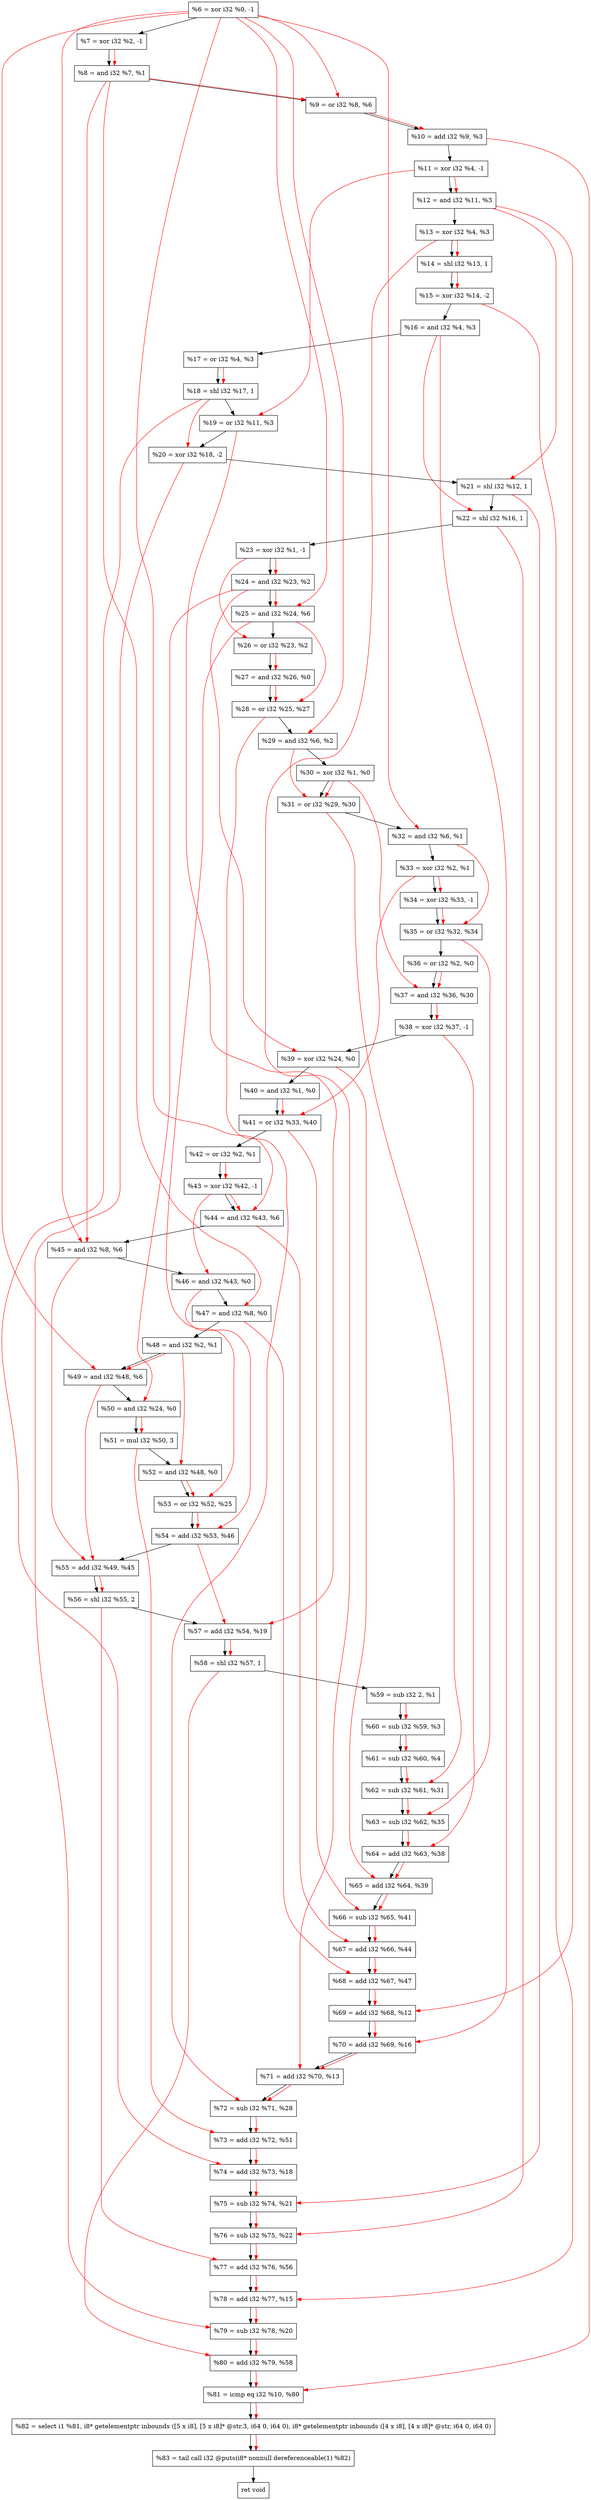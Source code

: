 digraph "DFG for'crackme' function" {
	Node0xe17130[shape=record, label="  %6 = xor i32 %0, -1"];
	Node0xe171a0[shape=record, label="  %7 = xor i32 %2, -1"];
	Node0xe17210[shape=record, label="  %8 = and i32 %7, %1"];
	Node0xe17280[shape=record, label="  %9 = or i32 %8, %6"];
	Node0xe172f0[shape=record, label="  %10 = add i32 %9, %3"];
	Node0xe17360[shape=record, label="  %11 = xor i32 %4, -1"];
	Node0xe173d0[shape=record, label="  %12 = and i32 %11, %3"];
	Node0xe17440[shape=record, label="  %13 = xor i32 %4, %3"];
	Node0xe174e0[shape=record, label="  %14 = shl i32 %13, 1"];
	Node0xe17580[shape=record, label="  %15 = xor i32 %14, -2"];
	Node0xe175f0[shape=record, label="  %16 = and i32 %4, %3"];
	Node0xe17660[shape=record, label="  %17 = or i32 %4, %3"];
	Node0xe176d0[shape=record, label="  %18 = shl i32 %17, 1"];
	Node0xe17740[shape=record, label="  %19 = or i32 %11, %3"];
	Node0xe177b0[shape=record, label="  %20 = xor i32 %18, -2"];
	Node0xe17820[shape=record, label="  %21 = shl i32 %12, 1"];
	Node0xe17890[shape=record, label="  %22 = shl i32 %16, 1"];
	Node0xe17900[shape=record, label="  %23 = xor i32 %1, -1"];
	Node0xe17970[shape=record, label="  %24 = and i32 %23, %2"];
	Node0xe179e0[shape=record, label="  %25 = and i32 %24, %6"];
	Node0xe17a50[shape=record, label="  %26 = or i32 %23, %2"];
	Node0xe17ac0[shape=record, label="  %27 = and i32 %26, %0"];
	Node0xe17b30[shape=record, label="  %28 = or i32 %25, %27"];
	Node0xe17ba0[shape=record, label="  %29 = and i32 %6, %2"];
	Node0xe17c10[shape=record, label="  %30 = xor i32 %1, %0"];
	Node0xe17c80[shape=record, label="  %31 = or i32 %29, %30"];
	Node0xe17cf0[shape=record, label="  %32 = and i32 %6, %1"];
	Node0xe17f70[shape=record, label="  %33 = xor i32 %2, %1"];
	Node0xe17fe0[shape=record, label="  %34 = xor i32 %33, -1"];
	Node0xe18050[shape=record, label="  %35 = or i32 %32, %34"];
	Node0xe180c0[shape=record, label="  %36 = or i32 %2, %0"];
	Node0xe18130[shape=record, label="  %37 = and i32 %36, %30"];
	Node0xe181a0[shape=record, label="  %38 = xor i32 %37, -1"];
	Node0xe18210[shape=record, label="  %39 = xor i32 %24, %0"];
	Node0xe18280[shape=record, label="  %40 = and i32 %1, %0"];
	Node0xe182f0[shape=record, label="  %41 = or i32 %33, %40"];
	Node0xe18360[shape=record, label="  %42 = or i32 %2, %1"];
	Node0xe183d0[shape=record, label="  %43 = xor i32 %42, -1"];
	Node0xe18440[shape=record, label="  %44 = and i32 %43, %6"];
	Node0xe184b0[shape=record, label="  %45 = and i32 %8, %6"];
	Node0xe18520[shape=record, label="  %46 = and i32 %43, %0"];
	Node0xe18590[shape=record, label="  %47 = and i32 %8, %0"];
	Node0xe18600[shape=record, label="  %48 = and i32 %2, %1"];
	Node0xe18670[shape=record, label="  %49 = and i32 %48, %6"];
	Node0xe186e0[shape=record, label="  %50 = and i32 %24, %0"];
	Node0xe18780[shape=record, label="  %51 = mul i32 %50, 3"];
	Node0xe187f0[shape=record, label="  %52 = and i32 %48, %0"];
	Node0xe18860[shape=record, label="  %53 = or i32 %52, %25"];
	Node0xe188d0[shape=record, label="  %54 = add i32 %53, %46"];
	Node0xe18940[shape=record, label="  %55 = add i32 %49, %45"];
	Node0xe189e0[shape=record, label="  %56 = shl i32 %55, 2"];
	Node0xe18a50[shape=record, label="  %57 = add i32 %54, %19"];
	Node0xe18ac0[shape=record, label="  %58 = shl i32 %57, 1"];
	Node0xe18b30[shape=record, label="  %59 = sub i32 2, %1"];
	Node0xe18ba0[shape=record, label="  %60 = sub i32 %59, %3"];
	Node0xe18c10[shape=record, label="  %61 = sub i32 %60, %4"];
	Node0xe18c80[shape=record, label="  %62 = sub i32 %61, %31"];
	Node0xe18cf0[shape=record, label="  %63 = sub i32 %62, %35"];
	Node0xe18d60[shape=record, label="  %64 = add i32 %63, %38"];
	Node0xe191e0[shape=record, label="  %65 = add i32 %64, %39"];
	Node0xe19250[shape=record, label="  %66 = sub i32 %65, %41"];
	Node0xe192c0[shape=record, label="  %67 = add i32 %66, %44"];
	Node0xe19330[shape=record, label="  %68 = add i32 %67, %47"];
	Node0xe193a0[shape=record, label="  %69 = add i32 %68, %12"];
	Node0xe19410[shape=record, label="  %70 = add i32 %69, %16"];
	Node0xe19480[shape=record, label="  %71 = add i32 %70, %13"];
	Node0xe194f0[shape=record, label="  %72 = sub i32 %71, %28"];
	Node0xe19560[shape=record, label="  %73 = add i32 %72, %51"];
	Node0xe195d0[shape=record, label="  %74 = add i32 %73, %18"];
	Node0xe19640[shape=record, label="  %75 = sub i32 %74, %21"];
	Node0xe196b0[shape=record, label="  %76 = sub i32 %75, %22"];
	Node0xe19720[shape=record, label="  %77 = add i32 %76, %56"];
	Node0xe19790[shape=record, label="  %78 = add i32 %77, %15"];
	Node0xe19800[shape=record, label="  %79 = sub i32 %78, %20"];
	Node0xe19870[shape=record, label="  %80 = add i32 %79, %58"];
	Node0xe198e0[shape=record, label="  %81 = icmp eq i32 %10, %80"];
	Node0xdb7268[shape=record, label="  %82 = select i1 %81, i8* getelementptr inbounds ([5 x i8], [5 x i8]* @str.3, i64 0, i64 0), i8* getelementptr inbounds ([4 x i8], [4 x i8]* @str, i64 0, i64 0)"];
	Node0xe19b70[shape=record, label="  %83 = tail call i32 @puts(i8* nonnull dereferenceable(1) %82)"];
	Node0xe19bc0[shape=record, label="  ret void"];
	Node0xe17130 -> Node0xe171a0;
	Node0xe171a0 -> Node0xe17210;
	Node0xe17210 -> Node0xe17280;
	Node0xe17280 -> Node0xe172f0;
	Node0xe172f0 -> Node0xe17360;
	Node0xe17360 -> Node0xe173d0;
	Node0xe173d0 -> Node0xe17440;
	Node0xe17440 -> Node0xe174e0;
	Node0xe174e0 -> Node0xe17580;
	Node0xe17580 -> Node0xe175f0;
	Node0xe175f0 -> Node0xe17660;
	Node0xe17660 -> Node0xe176d0;
	Node0xe176d0 -> Node0xe17740;
	Node0xe17740 -> Node0xe177b0;
	Node0xe177b0 -> Node0xe17820;
	Node0xe17820 -> Node0xe17890;
	Node0xe17890 -> Node0xe17900;
	Node0xe17900 -> Node0xe17970;
	Node0xe17970 -> Node0xe179e0;
	Node0xe179e0 -> Node0xe17a50;
	Node0xe17a50 -> Node0xe17ac0;
	Node0xe17ac0 -> Node0xe17b30;
	Node0xe17b30 -> Node0xe17ba0;
	Node0xe17ba0 -> Node0xe17c10;
	Node0xe17c10 -> Node0xe17c80;
	Node0xe17c80 -> Node0xe17cf0;
	Node0xe17cf0 -> Node0xe17f70;
	Node0xe17f70 -> Node0xe17fe0;
	Node0xe17fe0 -> Node0xe18050;
	Node0xe18050 -> Node0xe180c0;
	Node0xe180c0 -> Node0xe18130;
	Node0xe18130 -> Node0xe181a0;
	Node0xe181a0 -> Node0xe18210;
	Node0xe18210 -> Node0xe18280;
	Node0xe18280 -> Node0xe182f0;
	Node0xe182f0 -> Node0xe18360;
	Node0xe18360 -> Node0xe183d0;
	Node0xe183d0 -> Node0xe18440;
	Node0xe18440 -> Node0xe184b0;
	Node0xe184b0 -> Node0xe18520;
	Node0xe18520 -> Node0xe18590;
	Node0xe18590 -> Node0xe18600;
	Node0xe18600 -> Node0xe18670;
	Node0xe18670 -> Node0xe186e0;
	Node0xe186e0 -> Node0xe18780;
	Node0xe18780 -> Node0xe187f0;
	Node0xe187f0 -> Node0xe18860;
	Node0xe18860 -> Node0xe188d0;
	Node0xe188d0 -> Node0xe18940;
	Node0xe18940 -> Node0xe189e0;
	Node0xe189e0 -> Node0xe18a50;
	Node0xe18a50 -> Node0xe18ac0;
	Node0xe18ac0 -> Node0xe18b30;
	Node0xe18b30 -> Node0xe18ba0;
	Node0xe18ba0 -> Node0xe18c10;
	Node0xe18c10 -> Node0xe18c80;
	Node0xe18c80 -> Node0xe18cf0;
	Node0xe18cf0 -> Node0xe18d60;
	Node0xe18d60 -> Node0xe191e0;
	Node0xe191e0 -> Node0xe19250;
	Node0xe19250 -> Node0xe192c0;
	Node0xe192c0 -> Node0xe19330;
	Node0xe19330 -> Node0xe193a0;
	Node0xe193a0 -> Node0xe19410;
	Node0xe19410 -> Node0xe19480;
	Node0xe19480 -> Node0xe194f0;
	Node0xe194f0 -> Node0xe19560;
	Node0xe19560 -> Node0xe195d0;
	Node0xe195d0 -> Node0xe19640;
	Node0xe19640 -> Node0xe196b0;
	Node0xe196b0 -> Node0xe19720;
	Node0xe19720 -> Node0xe19790;
	Node0xe19790 -> Node0xe19800;
	Node0xe19800 -> Node0xe19870;
	Node0xe19870 -> Node0xe198e0;
	Node0xe198e0 -> Node0xdb7268;
	Node0xdb7268 -> Node0xe19b70;
	Node0xe19b70 -> Node0xe19bc0;
edge [color=red]
	Node0xe171a0 -> Node0xe17210;
	Node0xe17210 -> Node0xe17280;
	Node0xe17130 -> Node0xe17280;
	Node0xe17280 -> Node0xe172f0;
	Node0xe17360 -> Node0xe173d0;
	Node0xe17440 -> Node0xe174e0;
	Node0xe174e0 -> Node0xe17580;
	Node0xe17660 -> Node0xe176d0;
	Node0xe17360 -> Node0xe17740;
	Node0xe176d0 -> Node0xe177b0;
	Node0xe173d0 -> Node0xe17820;
	Node0xe175f0 -> Node0xe17890;
	Node0xe17900 -> Node0xe17970;
	Node0xe17970 -> Node0xe179e0;
	Node0xe17130 -> Node0xe179e0;
	Node0xe17900 -> Node0xe17a50;
	Node0xe17a50 -> Node0xe17ac0;
	Node0xe179e0 -> Node0xe17b30;
	Node0xe17ac0 -> Node0xe17b30;
	Node0xe17130 -> Node0xe17ba0;
	Node0xe17ba0 -> Node0xe17c80;
	Node0xe17c10 -> Node0xe17c80;
	Node0xe17130 -> Node0xe17cf0;
	Node0xe17f70 -> Node0xe17fe0;
	Node0xe17cf0 -> Node0xe18050;
	Node0xe17fe0 -> Node0xe18050;
	Node0xe180c0 -> Node0xe18130;
	Node0xe17c10 -> Node0xe18130;
	Node0xe18130 -> Node0xe181a0;
	Node0xe17970 -> Node0xe18210;
	Node0xe17f70 -> Node0xe182f0;
	Node0xe18280 -> Node0xe182f0;
	Node0xe18360 -> Node0xe183d0;
	Node0xe183d0 -> Node0xe18440;
	Node0xe17130 -> Node0xe18440;
	Node0xe17210 -> Node0xe184b0;
	Node0xe17130 -> Node0xe184b0;
	Node0xe183d0 -> Node0xe18520;
	Node0xe17210 -> Node0xe18590;
	Node0xe18600 -> Node0xe18670;
	Node0xe17130 -> Node0xe18670;
	Node0xe17970 -> Node0xe186e0;
	Node0xe186e0 -> Node0xe18780;
	Node0xe18600 -> Node0xe187f0;
	Node0xe187f0 -> Node0xe18860;
	Node0xe179e0 -> Node0xe18860;
	Node0xe18860 -> Node0xe188d0;
	Node0xe18520 -> Node0xe188d0;
	Node0xe18670 -> Node0xe18940;
	Node0xe184b0 -> Node0xe18940;
	Node0xe18940 -> Node0xe189e0;
	Node0xe188d0 -> Node0xe18a50;
	Node0xe17740 -> Node0xe18a50;
	Node0xe18a50 -> Node0xe18ac0;
	Node0xe18b30 -> Node0xe18ba0;
	Node0xe18ba0 -> Node0xe18c10;
	Node0xe18c10 -> Node0xe18c80;
	Node0xe17c80 -> Node0xe18c80;
	Node0xe18c80 -> Node0xe18cf0;
	Node0xe18050 -> Node0xe18cf0;
	Node0xe18cf0 -> Node0xe18d60;
	Node0xe181a0 -> Node0xe18d60;
	Node0xe18d60 -> Node0xe191e0;
	Node0xe18210 -> Node0xe191e0;
	Node0xe191e0 -> Node0xe19250;
	Node0xe182f0 -> Node0xe19250;
	Node0xe19250 -> Node0xe192c0;
	Node0xe18440 -> Node0xe192c0;
	Node0xe192c0 -> Node0xe19330;
	Node0xe18590 -> Node0xe19330;
	Node0xe19330 -> Node0xe193a0;
	Node0xe173d0 -> Node0xe193a0;
	Node0xe193a0 -> Node0xe19410;
	Node0xe175f0 -> Node0xe19410;
	Node0xe19410 -> Node0xe19480;
	Node0xe17440 -> Node0xe19480;
	Node0xe19480 -> Node0xe194f0;
	Node0xe17b30 -> Node0xe194f0;
	Node0xe194f0 -> Node0xe19560;
	Node0xe18780 -> Node0xe19560;
	Node0xe19560 -> Node0xe195d0;
	Node0xe176d0 -> Node0xe195d0;
	Node0xe195d0 -> Node0xe19640;
	Node0xe17820 -> Node0xe19640;
	Node0xe19640 -> Node0xe196b0;
	Node0xe17890 -> Node0xe196b0;
	Node0xe196b0 -> Node0xe19720;
	Node0xe189e0 -> Node0xe19720;
	Node0xe19720 -> Node0xe19790;
	Node0xe17580 -> Node0xe19790;
	Node0xe19790 -> Node0xe19800;
	Node0xe177b0 -> Node0xe19800;
	Node0xe19800 -> Node0xe19870;
	Node0xe18ac0 -> Node0xe19870;
	Node0xe172f0 -> Node0xe198e0;
	Node0xe19870 -> Node0xe198e0;
	Node0xe198e0 -> Node0xdb7268;
	Node0xdb7268 -> Node0xe19b70;
}
